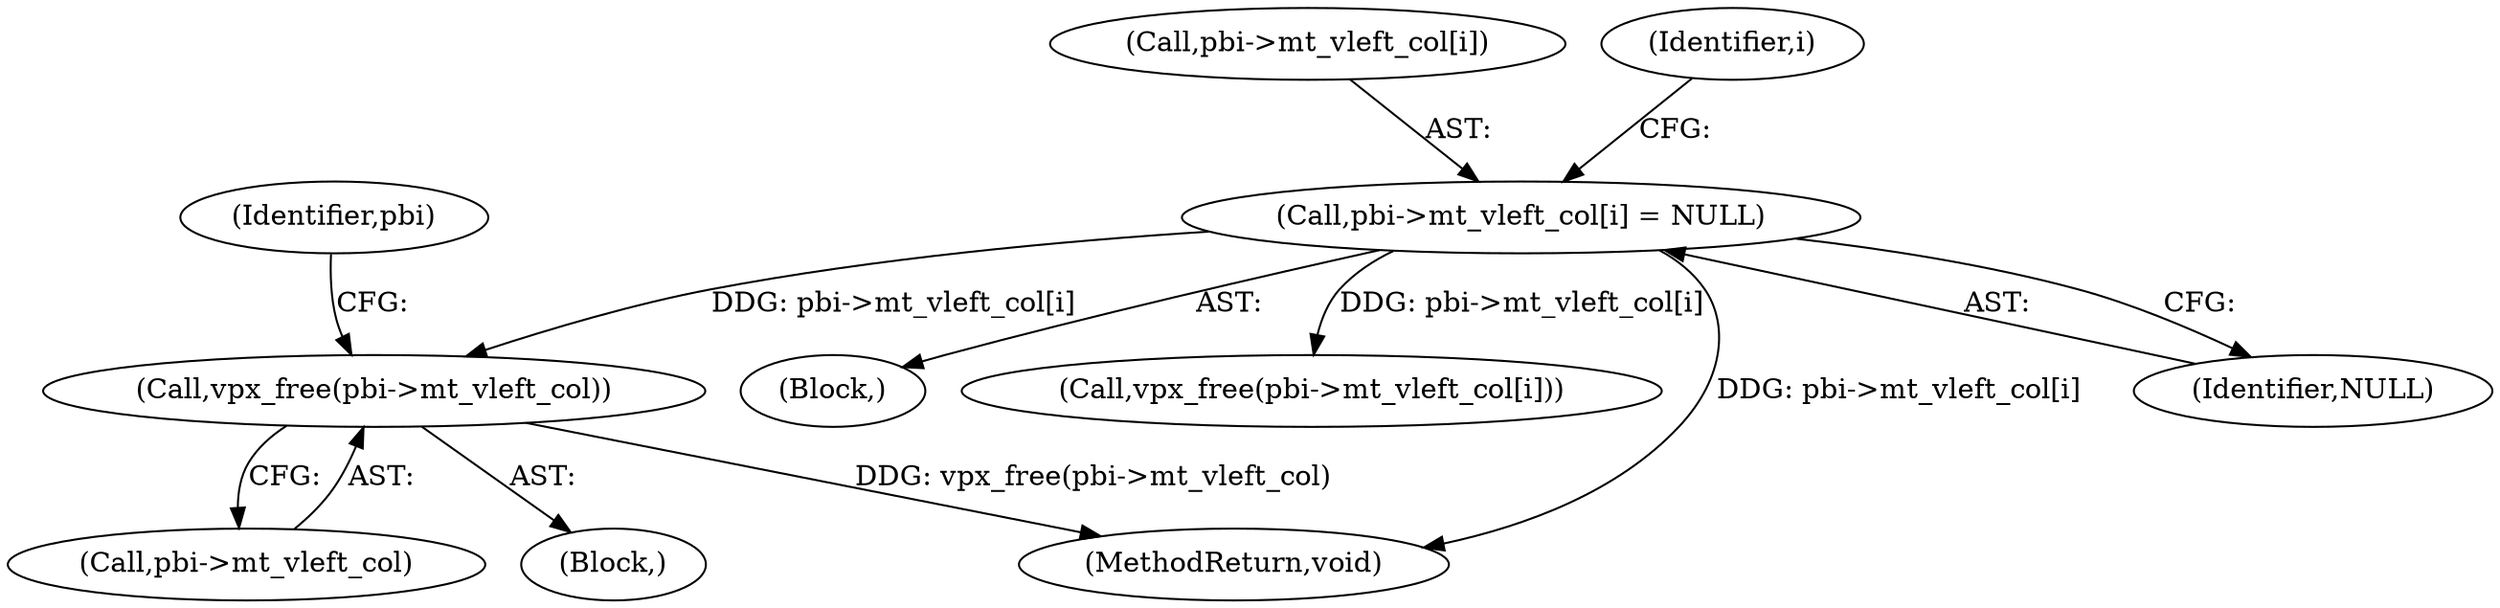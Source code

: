 digraph "1_Android_6886e8e0a9db2dbad723dc37a548233e004b33bc_3@API" {
"1000334" [label="(Call,vpx_free(pbi->mt_vleft_col))"];
"1000327" [label="(Call,pbi->mt_vleft_col[i] = NULL)"];
"1000327" [label="(Call,pbi->mt_vleft_col[i] = NULL)"];
"1000328" [label="(Call,pbi->mt_vleft_col[i])"];
"1000334" [label="(Call,vpx_free(pbi->mt_vleft_col))"];
"1000320" [label="(Block,)"];
"1000321" [label="(Call,vpx_free(pbi->mt_vleft_col[i]))"];
"1000340" [label="(Identifier,pbi)"];
"1000343" [label="(MethodReturn,void)"];
"1000335" [label="(Call,pbi->mt_vleft_col)"];
"1000333" [label="(Identifier,NULL)"];
"1000310" [label="(Block,)"];
"1000319" [label="(Identifier,i)"];
"1000334" -> "1000310"  [label="AST: "];
"1000334" -> "1000335"  [label="CFG: "];
"1000335" -> "1000334"  [label="AST: "];
"1000340" -> "1000334"  [label="CFG: "];
"1000334" -> "1000343"  [label="DDG: vpx_free(pbi->mt_vleft_col)"];
"1000327" -> "1000334"  [label="DDG: pbi->mt_vleft_col[i]"];
"1000327" -> "1000320"  [label="AST: "];
"1000327" -> "1000333"  [label="CFG: "];
"1000328" -> "1000327"  [label="AST: "];
"1000333" -> "1000327"  [label="AST: "];
"1000319" -> "1000327"  [label="CFG: "];
"1000327" -> "1000343"  [label="DDG: pbi->mt_vleft_col[i]"];
"1000327" -> "1000321"  [label="DDG: pbi->mt_vleft_col[i]"];
}
